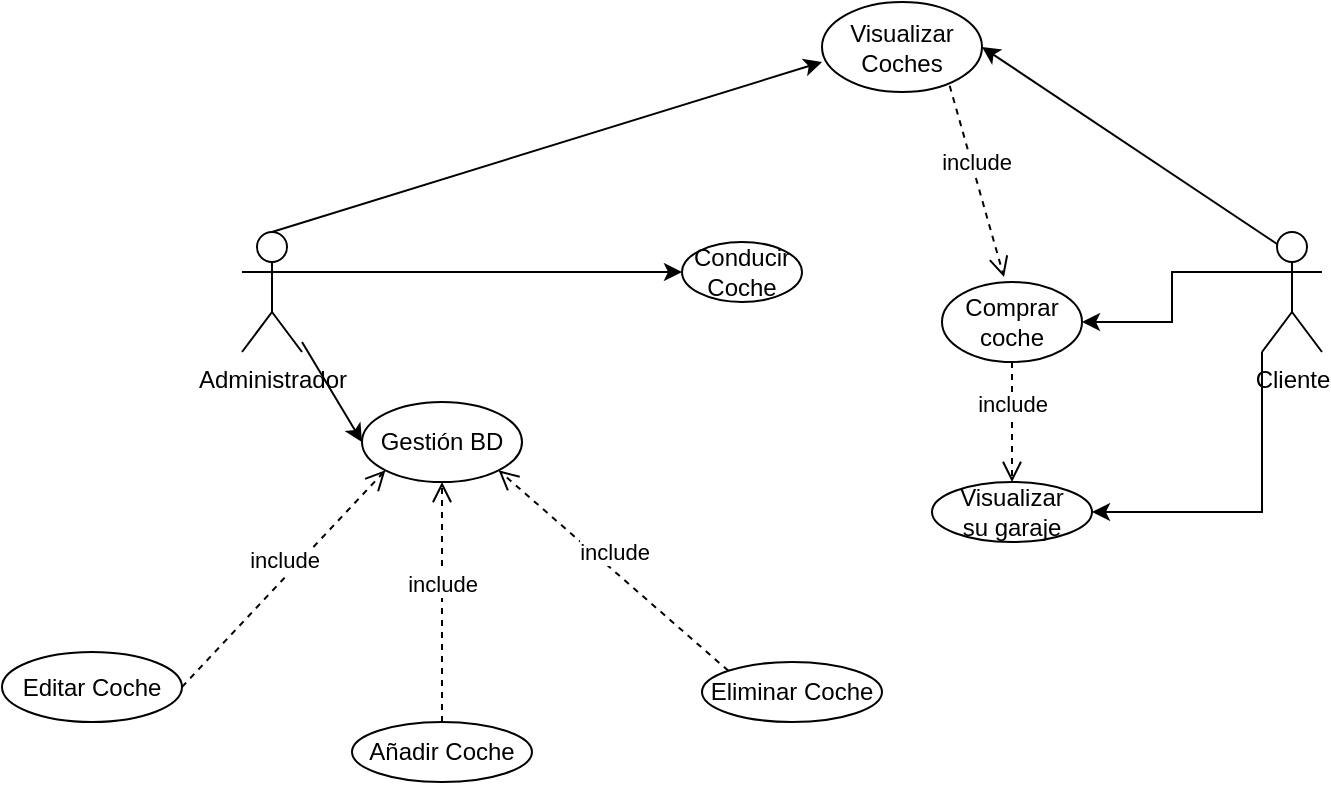 <mxfile version="27.0.9">
  <diagram name="Página-1" id="MAeIWaiWbPCHb0d-lwwG">
    <mxGraphModel dx="1019" dy="531" grid="1" gridSize="10" guides="1" tooltips="1" connect="1" arrows="1" fold="1" page="1" pageScale="1" pageWidth="827" pageHeight="1169" math="0" shadow="0">
      <root>
        <mxCell id="0" />
        <mxCell id="1" parent="0" />
        <mxCell id="1-frsWgXDtlFz3kJcchj-70" style="edgeStyle=orthogonalEdgeStyle;rounded=0;orthogonalLoop=1;jettySize=auto;html=1;exitX=1;exitY=0.333;exitDx=0;exitDy=0;exitPerimeter=0;entryX=0;entryY=0.5;entryDx=0;entryDy=0;" edge="1" parent="1" source="1-frsWgXDtlFz3kJcchj-40" target="1-frsWgXDtlFz3kJcchj-61">
          <mxGeometry relative="1" as="geometry">
            <Array as="points" />
          </mxGeometry>
        </mxCell>
        <mxCell id="1-frsWgXDtlFz3kJcchj-40" value="Administrador" style="shape=umlActor;verticalLabelPosition=bottom;verticalAlign=top;html=1;outlineConnect=0;" vertex="1" parent="1">
          <mxGeometry x="160" y="465" width="30" height="60" as="geometry" />
        </mxCell>
        <mxCell id="1-frsWgXDtlFz3kJcchj-72" style="edgeStyle=orthogonalEdgeStyle;rounded=0;orthogonalLoop=1;jettySize=auto;html=1;exitX=0;exitY=0.333;exitDx=0;exitDy=0;exitPerimeter=0;" edge="1" parent="1" source="1-frsWgXDtlFz3kJcchj-41" target="1-frsWgXDtlFz3kJcchj-71">
          <mxGeometry relative="1" as="geometry" />
        </mxCell>
        <mxCell id="1-frsWgXDtlFz3kJcchj-77" style="edgeStyle=orthogonalEdgeStyle;rounded=0;orthogonalLoop=1;jettySize=auto;html=1;exitX=0;exitY=1;exitDx=0;exitDy=0;exitPerimeter=0;entryX=1;entryY=0.5;entryDx=0;entryDy=0;" edge="1" parent="1" source="1-frsWgXDtlFz3kJcchj-41" target="1-frsWgXDtlFz3kJcchj-78">
          <mxGeometry relative="1" as="geometry">
            <mxPoint x="610" y="620" as="targetPoint" />
          </mxGeometry>
        </mxCell>
        <mxCell id="1-frsWgXDtlFz3kJcchj-41" value="Cliente" style="shape=umlActor;verticalLabelPosition=bottom;verticalAlign=top;html=1;outlineConnect=0;" vertex="1" parent="1">
          <mxGeometry x="670" y="465" width="30" height="60" as="geometry" />
        </mxCell>
        <mxCell id="1-frsWgXDtlFz3kJcchj-47" value="" style="endArrow=classic;html=1;rounded=0;entryX=0;entryY=0.667;entryDx=0;entryDy=0;entryPerimeter=0;exitX=0.5;exitY=0;exitDx=0;exitDy=0;exitPerimeter=0;" edge="1" parent="1" source="1-frsWgXDtlFz3kJcchj-40" target="1-frsWgXDtlFz3kJcchj-56">
          <mxGeometry width="50" height="50" relative="1" as="geometry">
            <mxPoint x="200" y="495" as="sourcePoint" />
            <mxPoint x="228.17" y="476.15" as="targetPoint" />
          </mxGeometry>
        </mxCell>
        <mxCell id="1-frsWgXDtlFz3kJcchj-51" value="Gestión BD" style="ellipse;whiteSpace=wrap;html=1;" vertex="1" parent="1">
          <mxGeometry x="220" y="550" width="80" height="40" as="geometry" />
        </mxCell>
        <mxCell id="1-frsWgXDtlFz3kJcchj-56" value="Visualizar Coches" style="ellipse;whiteSpace=wrap;html=1;" vertex="1" parent="1">
          <mxGeometry x="450" y="350" width="80" height="45" as="geometry" />
        </mxCell>
        <mxCell id="1-frsWgXDtlFz3kJcchj-59" value="" style="endArrow=classic;html=1;rounded=0;entryX=1;entryY=0.5;entryDx=0;entryDy=0;exitX=0.25;exitY=0.1;exitDx=0;exitDy=0;exitPerimeter=0;" edge="1" parent="1" source="1-frsWgXDtlFz3kJcchj-41" target="1-frsWgXDtlFz3kJcchj-56">
          <mxGeometry width="50" height="50" relative="1" as="geometry">
            <mxPoint x="390" y="390" as="sourcePoint" />
            <mxPoint x="490" y="375" as="targetPoint" />
          </mxGeometry>
        </mxCell>
        <mxCell id="1-frsWgXDtlFz3kJcchj-61" value="Conducir&lt;div&gt;Coche&lt;/div&gt;" style="ellipse;whiteSpace=wrap;html=1;" vertex="1" parent="1">
          <mxGeometry x="380" y="470" width="60" height="30" as="geometry" />
        </mxCell>
        <mxCell id="1-frsWgXDtlFz3kJcchj-68" value="" style="endArrow=classic;html=1;rounded=0;entryX=0;entryY=0.5;entryDx=0;entryDy=0;" edge="1" parent="1" source="1-frsWgXDtlFz3kJcchj-40" target="1-frsWgXDtlFz3kJcchj-51">
          <mxGeometry width="50" height="50" relative="1" as="geometry">
            <mxPoint x="350" y="540" as="sourcePoint" />
            <mxPoint x="400" y="490" as="targetPoint" />
          </mxGeometry>
        </mxCell>
        <mxCell id="1-frsWgXDtlFz3kJcchj-71" value="Comprar coche" style="ellipse;whiteSpace=wrap;html=1;" vertex="1" parent="1">
          <mxGeometry x="510" y="490" width="70" height="40" as="geometry" />
        </mxCell>
        <mxCell id="1-frsWgXDtlFz3kJcchj-74" value="include" style="html=1;verticalAlign=bottom;endArrow=open;dashed=1;endSize=8;curved=0;rounded=0;exitX=0.798;exitY=0.93;exitDx=0;exitDy=0;entryX=0.443;entryY=-0.061;entryDx=0;entryDy=0;exitPerimeter=0;entryPerimeter=0;" edge="1" parent="1" source="1-frsWgXDtlFz3kJcchj-56" target="1-frsWgXDtlFz3kJcchj-71">
          <mxGeometry relative="1" as="geometry">
            <mxPoint x="530" y="480" as="sourcePoint" />
            <mxPoint x="450" y="480" as="targetPoint" />
          </mxGeometry>
        </mxCell>
        <mxCell id="1-frsWgXDtlFz3kJcchj-78" value="Visualizar&lt;div&gt;su garaje&lt;/div&gt;" style="ellipse;whiteSpace=wrap;html=1;" vertex="1" parent="1">
          <mxGeometry x="505" y="590" width="80" height="30" as="geometry" />
        </mxCell>
        <mxCell id="1-frsWgXDtlFz3kJcchj-79" value="include" style="html=1;verticalAlign=bottom;endArrow=open;dashed=1;endSize=8;curved=0;rounded=0;exitX=0.5;exitY=1;exitDx=0;exitDy=0;entryX=0.5;entryY=0;entryDx=0;entryDy=0;" edge="1" parent="1" source="1-frsWgXDtlFz3kJcchj-71" target="1-frsWgXDtlFz3kJcchj-78">
          <mxGeometry relative="1" as="geometry">
            <mxPoint x="560" y="550" as="sourcePoint" />
            <mxPoint x="480" y="550" as="targetPoint" />
          </mxGeometry>
        </mxCell>
        <mxCell id="1-frsWgXDtlFz3kJcchj-80" value="Editar Coche" style="ellipse;whiteSpace=wrap;html=1;" vertex="1" parent="1">
          <mxGeometry x="40" y="675" width="90" height="35" as="geometry" />
        </mxCell>
        <mxCell id="1-frsWgXDtlFz3kJcchj-81" value="Eliminar Coche" style="ellipse;whiteSpace=wrap;html=1;" vertex="1" parent="1">
          <mxGeometry x="390" y="680" width="90" height="30" as="geometry" />
        </mxCell>
        <mxCell id="1-frsWgXDtlFz3kJcchj-82" value="Añadir Coche" style="ellipse;whiteSpace=wrap;html=1;" vertex="1" parent="1">
          <mxGeometry x="215" y="710" width="90" height="30" as="geometry" />
        </mxCell>
        <mxCell id="1-frsWgXDtlFz3kJcchj-83" value="include" style="html=1;verticalAlign=bottom;endArrow=open;dashed=1;endSize=8;curved=0;rounded=0;exitX=0;exitY=0;exitDx=0;exitDy=0;entryX=1;entryY=1;entryDx=0;entryDy=0;" edge="1" parent="1" source="1-frsWgXDtlFz3kJcchj-81" target="1-frsWgXDtlFz3kJcchj-51">
          <mxGeometry relative="1" as="geometry">
            <mxPoint x="320" y="724.64" as="sourcePoint" />
            <mxPoint x="380" y="620" as="targetPoint" />
          </mxGeometry>
        </mxCell>
        <mxCell id="1-frsWgXDtlFz3kJcchj-84" value="include" style="html=1;verticalAlign=bottom;endArrow=open;dashed=1;endSize=8;curved=0;rounded=0;exitX=0.5;exitY=0;exitDx=0;exitDy=0;entryX=0.5;entryY=1;entryDx=0;entryDy=0;" edge="1" parent="1" source="1-frsWgXDtlFz3kJcchj-82" target="1-frsWgXDtlFz3kJcchj-51">
          <mxGeometry relative="1" as="geometry">
            <mxPoint x="420" y="510" as="sourcePoint" />
            <mxPoint x="380" y="620" as="targetPoint" />
          </mxGeometry>
        </mxCell>
        <mxCell id="1-frsWgXDtlFz3kJcchj-85" value="include" style="html=1;verticalAlign=bottom;endArrow=open;dashed=1;endSize=8;curved=0;rounded=0;exitX=1;exitY=0.5;exitDx=0;exitDy=0;entryX=0;entryY=1;entryDx=0;entryDy=0;" edge="1" parent="1" source="1-frsWgXDtlFz3kJcchj-80" target="1-frsWgXDtlFz3kJcchj-51">
          <mxGeometry relative="1" as="geometry">
            <mxPoint x="420" y="510" as="sourcePoint" />
            <mxPoint x="380" y="619" as="targetPoint" />
          </mxGeometry>
        </mxCell>
      </root>
    </mxGraphModel>
  </diagram>
</mxfile>

